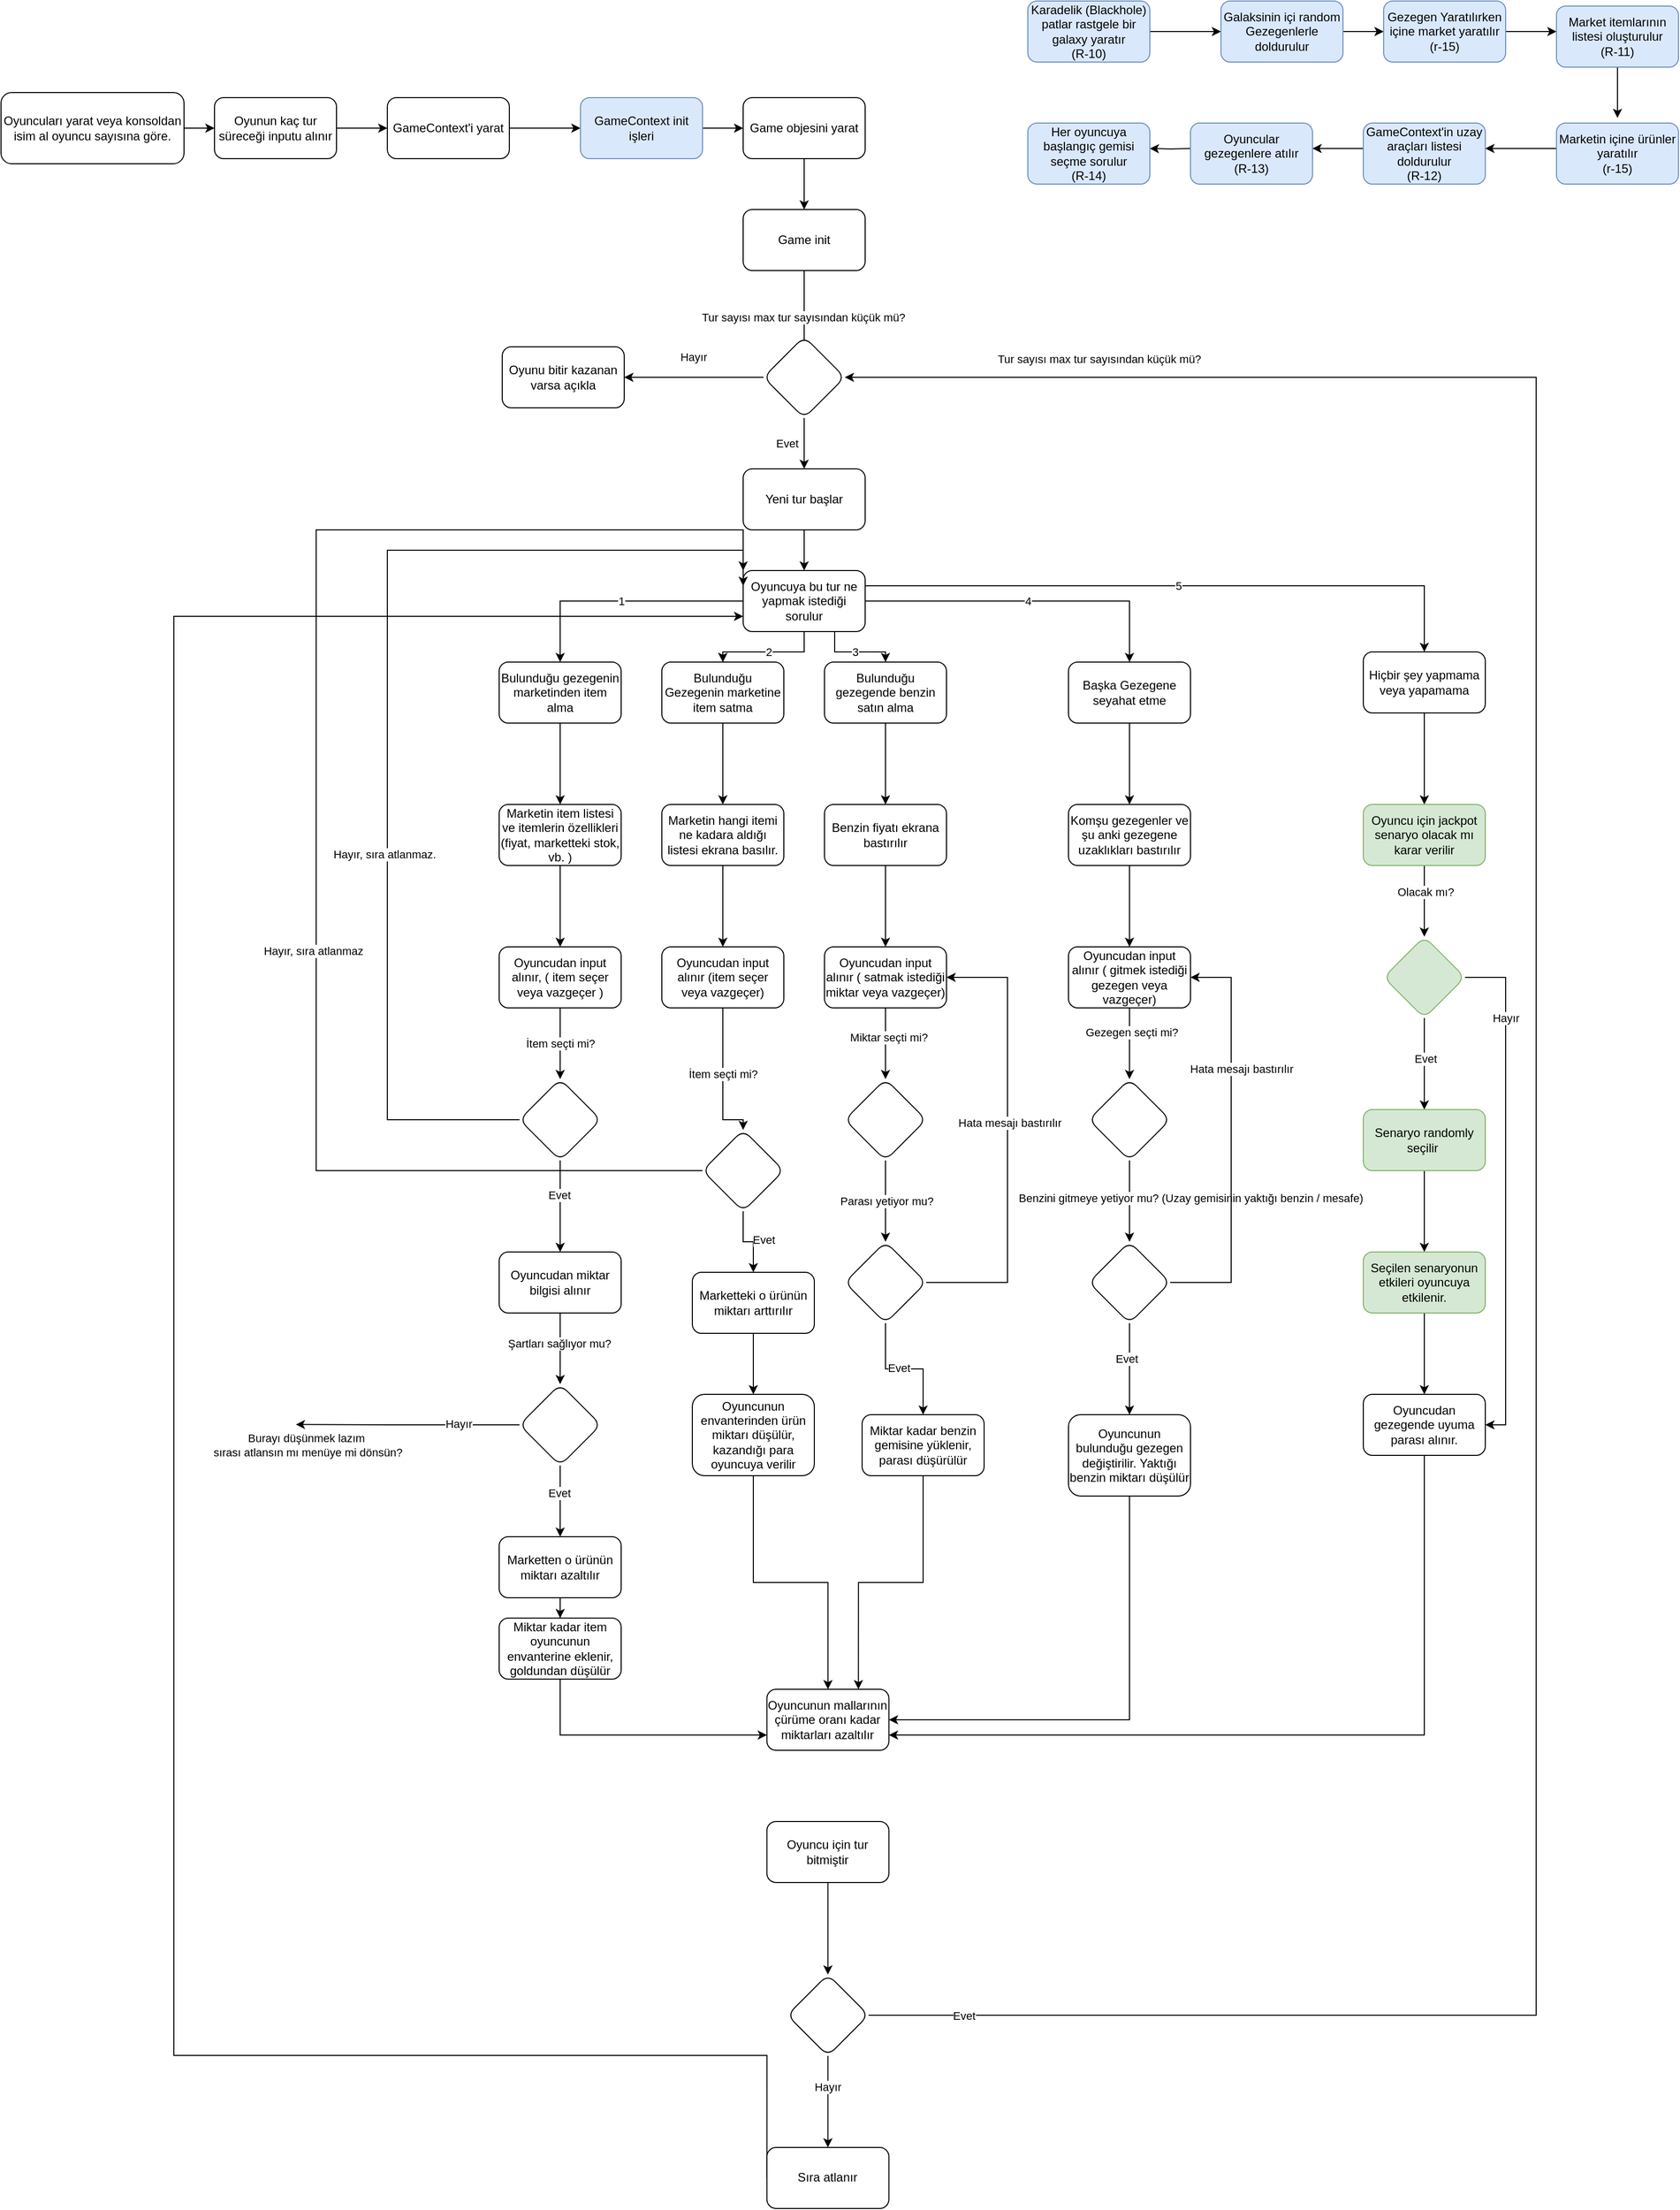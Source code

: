 <mxfile version="14.6.13" type="device"><diagram id="C5RBs43oDa-KdzZeNtuy" name="Page-1"><mxGraphModel dx="3980" dy="3512" grid="1" gridSize="10" guides="1" tooltips="1" connect="1" arrows="1" fold="1" page="1" pageScale="1" pageWidth="827" pageHeight="1169" math="0" shadow="0"><root><mxCell id="WIyWlLk6GJQsqaUBKTNV-0"/><mxCell id="WIyWlLk6GJQsqaUBKTNV-1" parent="WIyWlLk6GJQsqaUBKTNV-0"/><mxCell id="6exU5AUaoEz6sHSoL4gl-112" value="" style="edgeStyle=orthogonalEdgeStyle;rounded=0;orthogonalLoop=1;jettySize=auto;html=1;" edge="1" parent="WIyWlLk6GJQsqaUBKTNV-1" source="WIyWlLk6GJQsqaUBKTNV-3" target="6exU5AUaoEz6sHSoL4gl-111"><mxGeometry relative="1" as="geometry"/></mxCell><mxCell id="WIyWlLk6GJQsqaUBKTNV-3" value="Oyuncuları yarat veya konsoldan isim al oyuncu sayısına göre." style="rounded=1;whiteSpace=wrap;html=1;fontSize=12;glass=0;strokeWidth=1;shadow=0;" parent="WIyWlLk6GJQsqaUBKTNV-1" vertex="1"><mxGeometry x="-140" y="-230" width="180" height="70" as="geometry"/></mxCell><mxCell id="6exU5AUaoEz6sHSoL4gl-23" style="edgeStyle=orthogonalEdgeStyle;rounded=0;orthogonalLoop=1;jettySize=auto;html=1;exitX=0.5;exitY=1;exitDx=0;exitDy=0;entryX=0.5;entryY=0;entryDx=0;entryDy=0;" edge="1" parent="WIyWlLk6GJQsqaUBKTNV-1" source="6exU5AUaoEz6sHSoL4gl-1" target="6exU5AUaoEz6sHSoL4gl-5"><mxGeometry relative="1" as="geometry"/></mxCell><mxCell id="6exU5AUaoEz6sHSoL4gl-1" value="Game objesini yarat" style="rounded=1;whiteSpace=wrap;html=1;" vertex="1" parent="WIyWlLk6GJQsqaUBKTNV-1"><mxGeometry x="590" y="-225" width="120" height="60" as="geometry"/></mxCell><mxCell id="6exU5AUaoEz6sHSoL4gl-18" style="edgeStyle=orthogonalEdgeStyle;rounded=0;orthogonalLoop=1;jettySize=auto;html=1;exitX=1;exitY=0.5;exitDx=0;exitDy=0;" edge="1" parent="WIyWlLk6GJQsqaUBKTNV-1" source="6exU5AUaoEz6sHSoL4gl-3" target="6exU5AUaoEz6sHSoL4gl-19"><mxGeometry relative="1" as="geometry"><mxPoint x="640" y="-195" as="targetPoint"/></mxGeometry></mxCell><mxCell id="6exU5AUaoEz6sHSoL4gl-3" value="GameContext'i yarat" style="rounded=1;whiteSpace=wrap;html=1;" vertex="1" parent="WIyWlLk6GJQsqaUBKTNV-1"><mxGeometry x="240" y="-225" width="120" height="60" as="geometry"/></mxCell><mxCell id="6exU5AUaoEz6sHSoL4gl-115" value="" style="edgeStyle=orthogonalEdgeStyle;rounded=0;orthogonalLoop=1;jettySize=auto;html=1;" edge="1" parent="WIyWlLk6GJQsqaUBKTNV-1" source="6exU5AUaoEz6sHSoL4gl-5"><mxGeometry relative="1" as="geometry"><mxPoint x="650" y="50" as="targetPoint"/></mxGeometry></mxCell><mxCell id="6exU5AUaoEz6sHSoL4gl-185" value="Tur sayısı max tur sayısından küçük mü?" style="edgeLabel;html=1;align=center;verticalAlign=middle;resizable=0;points=[];" vertex="1" connectable="0" parent="6exU5AUaoEz6sHSoL4gl-115"><mxGeometry x="-0.159" y="-1" relative="1" as="geometry"><mxPoint y="1" as="offset"/></mxGeometry></mxCell><mxCell id="6exU5AUaoEz6sHSoL4gl-196" value="Tur sayısı max tur sayısından küçük mü?" style="edgeLabel;html=1;align=center;verticalAlign=middle;resizable=0;points=[];" vertex="1" connectable="0" parent="6exU5AUaoEz6sHSoL4gl-115"><mxGeometry x="-0.159" y="-1" relative="1" as="geometry"><mxPoint x="291" y="42" as="offset"/></mxGeometry></mxCell><mxCell id="6exU5AUaoEz6sHSoL4gl-5" value="Game init" style="rounded=1;whiteSpace=wrap;html=1;" vertex="1" parent="WIyWlLk6GJQsqaUBKTNV-1"><mxGeometry x="590" y="-115" width="120" height="60" as="geometry"/></mxCell><mxCell id="6exU5AUaoEz6sHSoL4gl-10" style="edgeStyle=orthogonalEdgeStyle;rounded=0;orthogonalLoop=1;jettySize=auto;html=1;exitX=1;exitY=0.5;exitDx=0;exitDy=0;entryX=0;entryY=0.5;entryDx=0;entryDy=0;" edge="1" parent="WIyWlLk6GJQsqaUBKTNV-1" source="6exU5AUaoEz6sHSoL4gl-8" target="6exU5AUaoEz6sHSoL4gl-13"><mxGeometry relative="1" as="geometry"><mxPoint x="1040" y="-290" as="targetPoint"/></mxGeometry></mxCell><mxCell id="6exU5AUaoEz6sHSoL4gl-8" value="Karadelik (Blackhole) patlar rastgele bir galaxy yaratır&lt;br&gt;(R-10)" style="rounded=1;whiteSpace=wrap;html=1;fillColor=#dae8fc;strokeColor=#6c8ebf;" vertex="1" parent="WIyWlLk6GJQsqaUBKTNV-1"><mxGeometry x="870" y="-320" width="120" height="60" as="geometry"/></mxCell><mxCell id="6exU5AUaoEz6sHSoL4gl-14" style="edgeStyle=orthogonalEdgeStyle;rounded=0;orthogonalLoop=1;jettySize=auto;html=1;exitX=1;exitY=0.5;exitDx=0;exitDy=0;" edge="1" parent="WIyWlLk6GJQsqaUBKTNV-1" source="6exU5AUaoEz6sHSoL4gl-13" target="6exU5AUaoEz6sHSoL4gl-15"><mxGeometry relative="1" as="geometry"><mxPoint x="1360" y="-290" as="targetPoint"/></mxGeometry></mxCell><mxCell id="6exU5AUaoEz6sHSoL4gl-13" value="Galaksinin içi random Gezegenlerle doldurulur" style="rounded=1;whiteSpace=wrap;html=1;fillColor=#dae8fc;strokeColor=#6c8ebf;" vertex="1" parent="WIyWlLk6GJQsqaUBKTNV-1"><mxGeometry x="1060" y="-320" width="120" height="60" as="geometry"/></mxCell><mxCell id="6exU5AUaoEz6sHSoL4gl-24" style="edgeStyle=orthogonalEdgeStyle;rounded=0;orthogonalLoop=1;jettySize=auto;html=1;exitX=1;exitY=0.5;exitDx=0;exitDy=0;entryX=0;entryY=0.5;entryDx=0;entryDy=0;" edge="1" parent="WIyWlLk6GJQsqaUBKTNV-1" source="6exU5AUaoEz6sHSoL4gl-15"><mxGeometry relative="1" as="geometry"><mxPoint x="1390" y="-290" as="targetPoint"/></mxGeometry></mxCell><mxCell id="6exU5AUaoEz6sHSoL4gl-15" value="Gezegen Yaratılırken içine market yaratılır&lt;br&gt;(r-15)&lt;br&gt;" style="rounded=1;whiteSpace=wrap;html=1;fillColor=#dae8fc;strokeColor=#6c8ebf;" vertex="1" parent="WIyWlLk6GJQsqaUBKTNV-1"><mxGeometry x="1220" y="-320" width="120" height="60" as="geometry"/></mxCell><mxCell id="6exU5AUaoEz6sHSoL4gl-27" style="edgeStyle=orthogonalEdgeStyle;rounded=0;orthogonalLoop=1;jettySize=auto;html=1;exitX=0;exitY=0.5;exitDx=0;exitDy=0;entryX=1;entryY=0.5;entryDx=0;entryDy=0;" edge="1" parent="WIyWlLk6GJQsqaUBKTNV-1"><mxGeometry relative="1" as="geometry"><mxPoint x="1320" y="-175" as="targetPoint"/><mxPoint x="1390" y="-175" as="sourcePoint"/></mxGeometry></mxCell><mxCell id="6exU5AUaoEz6sHSoL4gl-17" value="Marketin içine ürünler yaratılır&lt;br&gt;(r-15)" style="rounded=1;whiteSpace=wrap;html=1;fillColor=#dae8fc;strokeColor=#6c8ebf;" vertex="1" parent="WIyWlLk6GJQsqaUBKTNV-1"><mxGeometry x="1390" y="-200" width="120" height="60" as="geometry"/></mxCell><mxCell id="6exU5AUaoEz6sHSoL4gl-22" style="edgeStyle=orthogonalEdgeStyle;rounded=0;orthogonalLoop=1;jettySize=auto;html=1;exitX=1;exitY=0.5;exitDx=0;exitDy=0;" edge="1" parent="WIyWlLk6GJQsqaUBKTNV-1" source="6exU5AUaoEz6sHSoL4gl-19" target="6exU5AUaoEz6sHSoL4gl-1"><mxGeometry relative="1" as="geometry"/></mxCell><mxCell id="6exU5AUaoEz6sHSoL4gl-19" value="GameContext init işleri" style="rounded=1;whiteSpace=wrap;html=1;fillColor=#dae8fc;strokeColor=#6c8ebf;" vertex="1" parent="WIyWlLk6GJQsqaUBKTNV-1"><mxGeometry x="430" y="-225" width="120" height="60" as="geometry"/></mxCell><mxCell id="6exU5AUaoEz6sHSoL4gl-26" style="edgeStyle=orthogonalEdgeStyle;rounded=0;orthogonalLoop=1;jettySize=auto;html=1;exitX=0.5;exitY=1;exitDx=0;exitDy=0;entryX=0.5;entryY=0;entryDx=0;entryDy=0;" edge="1" parent="WIyWlLk6GJQsqaUBKTNV-1"><mxGeometry relative="1" as="geometry"><mxPoint x="1450" y="-260" as="sourcePoint"/><mxPoint x="1450" y="-205" as="targetPoint"/></mxGeometry></mxCell><mxCell id="6exU5AUaoEz6sHSoL4gl-25" value="Market itemlarının listesi oluşturulur&lt;br&gt;(R-11)" style="rounded=1;whiteSpace=wrap;html=1;fillColor=#dae8fc;strokeColor=#6c8ebf;" vertex="1" parent="WIyWlLk6GJQsqaUBKTNV-1"><mxGeometry x="1390" y="-315" width="120" height="60" as="geometry"/></mxCell><mxCell id="6exU5AUaoEz6sHSoL4gl-29" style="edgeStyle=orthogonalEdgeStyle;rounded=0;orthogonalLoop=1;jettySize=auto;html=1;exitX=0;exitY=0.5;exitDx=0;exitDy=0;" edge="1" parent="WIyWlLk6GJQsqaUBKTNV-1"><mxGeometry relative="1" as="geometry"><mxPoint x="1150" y="-175" as="targetPoint"/><mxPoint x="1200" y="-175" as="sourcePoint"/></mxGeometry></mxCell><mxCell id="6exU5AUaoEz6sHSoL4gl-28" value="GameContext'in uzay araçları listesi doldurulur&lt;br&gt;(R-12)" style="rounded=1;whiteSpace=wrap;html=1;fillColor=#dae8fc;strokeColor=#6c8ebf;" vertex="1" parent="WIyWlLk6GJQsqaUBKTNV-1"><mxGeometry x="1200" y="-200" width="120" height="60" as="geometry"/></mxCell><mxCell id="6exU5AUaoEz6sHSoL4gl-31" style="edgeStyle=orthogonalEdgeStyle;rounded=0;orthogonalLoop=1;jettySize=auto;html=1;exitX=0;exitY=0.5;exitDx=0;exitDy=0;" edge="1" parent="WIyWlLk6GJQsqaUBKTNV-1"><mxGeometry relative="1" as="geometry"><mxPoint x="990" y="-175" as="targetPoint"/><mxPoint x="1030" y="-175" as="sourcePoint"/></mxGeometry></mxCell><mxCell id="6exU5AUaoEz6sHSoL4gl-30" value="Oyuncular gezegenlere atılır&lt;br&gt;(R-13)" style="rounded=1;whiteSpace=wrap;html=1;fillColor=#dae8fc;strokeColor=#6c8ebf;" vertex="1" parent="WIyWlLk6GJQsqaUBKTNV-1"><mxGeometry x="1030" y="-200" width="120" height="60" as="geometry"/></mxCell><mxCell id="6exU5AUaoEz6sHSoL4gl-32" value="Her oyuncuya başlangıç gemisi seçme sorulur&lt;br&gt;(R-14)" style="rounded=1;whiteSpace=wrap;html=1;fillColor=#dae8fc;strokeColor=#6c8ebf;" vertex="1" parent="WIyWlLk6GJQsqaUBKTNV-1"><mxGeometry x="870" y="-200" width="120" height="60" as="geometry"/></mxCell><mxCell id="6exU5AUaoEz6sHSoL4gl-36" value="1" style="edgeStyle=orthogonalEdgeStyle;rounded=0;orthogonalLoop=1;jettySize=auto;html=1;" edge="1" parent="WIyWlLk6GJQsqaUBKTNV-1" source="6exU5AUaoEz6sHSoL4gl-34" target="6exU5AUaoEz6sHSoL4gl-35"><mxGeometry relative="1" as="geometry"/></mxCell><mxCell id="6exU5AUaoEz6sHSoL4gl-38" value="" style="edgeStyle=orthogonalEdgeStyle;rounded=0;orthogonalLoop=1;jettySize=auto;html=1;" edge="1" parent="WIyWlLk6GJQsqaUBKTNV-1" source="6exU5AUaoEz6sHSoL4gl-34" target="6exU5AUaoEz6sHSoL4gl-37"><mxGeometry relative="1" as="geometry"/></mxCell><mxCell id="6exU5AUaoEz6sHSoL4gl-39" value="2" style="edgeStyle=orthogonalEdgeStyle;rounded=0;orthogonalLoop=1;jettySize=auto;html=1;" edge="1" parent="WIyWlLk6GJQsqaUBKTNV-1" source="6exU5AUaoEz6sHSoL4gl-34" target="6exU5AUaoEz6sHSoL4gl-37"><mxGeometry relative="1" as="geometry"/></mxCell><mxCell id="6exU5AUaoEz6sHSoL4gl-40" value="3" style="edgeStyle=orthogonalEdgeStyle;rounded=0;orthogonalLoop=1;jettySize=auto;html=1;exitX=0.75;exitY=1;exitDx=0;exitDy=0;" edge="1" parent="WIyWlLk6GJQsqaUBKTNV-1" source="6exU5AUaoEz6sHSoL4gl-34" target="6exU5AUaoEz6sHSoL4gl-41"><mxGeometry relative="1" as="geometry"><mxPoint x="680" y="330" as="targetPoint"/></mxGeometry></mxCell><mxCell id="6exU5AUaoEz6sHSoL4gl-43" value="4" style="edgeStyle=orthogonalEdgeStyle;rounded=0;orthogonalLoop=1;jettySize=auto;html=1;" edge="1" parent="WIyWlLk6GJQsqaUBKTNV-1" source="6exU5AUaoEz6sHSoL4gl-34" target="6exU5AUaoEz6sHSoL4gl-42"><mxGeometry relative="1" as="geometry"/></mxCell><mxCell id="6exU5AUaoEz6sHSoL4gl-44" value="5" style="edgeStyle=orthogonalEdgeStyle;rounded=0;orthogonalLoop=1;jettySize=auto;html=1;exitX=1;exitY=0.25;exitDx=0;exitDy=0;" edge="1" parent="WIyWlLk6GJQsqaUBKTNV-1" source="6exU5AUaoEz6sHSoL4gl-34" target="6exU5AUaoEz6sHSoL4gl-45"><mxGeometry relative="1" as="geometry"><mxPoint x="990" y="255" as="targetPoint"/></mxGeometry></mxCell><mxCell id="6exU5AUaoEz6sHSoL4gl-34" value="Oyuncuya bu tur ne yapmak istediği sorulur" style="rounded=1;whiteSpace=wrap;html=1;" vertex="1" parent="WIyWlLk6GJQsqaUBKTNV-1"><mxGeometry x="590" y="240" width="120" height="60" as="geometry"/></mxCell><mxCell id="6exU5AUaoEz6sHSoL4gl-47" value="" style="edgeStyle=orthogonalEdgeStyle;rounded=0;orthogonalLoop=1;jettySize=auto;html=1;" edge="1" parent="WIyWlLk6GJQsqaUBKTNV-1" source="6exU5AUaoEz6sHSoL4gl-35" target="6exU5AUaoEz6sHSoL4gl-46"><mxGeometry relative="1" as="geometry"/></mxCell><mxCell id="6exU5AUaoEz6sHSoL4gl-35" value="Bulunduğu gezegenin marketinden item alma" style="whiteSpace=wrap;html=1;rounded=1;" vertex="1" parent="WIyWlLk6GJQsqaUBKTNV-1"><mxGeometry x="350" y="330" width="120" height="60" as="geometry"/></mxCell><mxCell id="6exU5AUaoEz6sHSoL4gl-58" value="" style="edgeStyle=orthogonalEdgeStyle;rounded=0;orthogonalLoop=1;jettySize=auto;html=1;" edge="1" parent="WIyWlLk6GJQsqaUBKTNV-1" source="6exU5AUaoEz6sHSoL4gl-37" target="6exU5AUaoEz6sHSoL4gl-57"><mxGeometry relative="1" as="geometry"/></mxCell><mxCell id="6exU5AUaoEz6sHSoL4gl-37" value="Bulunduğu Gezegenin marketine item satma" style="whiteSpace=wrap;html=1;rounded=1;" vertex="1" parent="WIyWlLk6GJQsqaUBKTNV-1"><mxGeometry x="510" y="330" width="120" height="60" as="geometry"/></mxCell><mxCell id="6exU5AUaoEz6sHSoL4gl-94" value="" style="edgeStyle=orthogonalEdgeStyle;rounded=0;orthogonalLoop=1;jettySize=auto;html=1;" edge="1" parent="WIyWlLk6GJQsqaUBKTNV-1" source="6exU5AUaoEz6sHSoL4gl-41" target="6exU5AUaoEz6sHSoL4gl-93"><mxGeometry relative="1" as="geometry"/></mxCell><mxCell id="6exU5AUaoEz6sHSoL4gl-41" value="Bulunduğu gezegende benzin satın alma" style="rounded=1;whiteSpace=wrap;html=1;" vertex="1" parent="WIyWlLk6GJQsqaUBKTNV-1"><mxGeometry x="670" y="330" width="120" height="60" as="geometry"/></mxCell><mxCell id="6exU5AUaoEz6sHSoL4gl-133" value="" style="edgeStyle=orthogonalEdgeStyle;rounded=0;orthogonalLoop=1;jettySize=auto;html=1;" edge="1" parent="WIyWlLk6GJQsqaUBKTNV-1" source="6exU5AUaoEz6sHSoL4gl-42" target="6exU5AUaoEz6sHSoL4gl-132"><mxGeometry relative="1" as="geometry"/></mxCell><mxCell id="6exU5AUaoEz6sHSoL4gl-42" value="Başka Gezegene seyahat etme" style="whiteSpace=wrap;html=1;rounded=1;" vertex="1" parent="WIyWlLk6GJQsqaUBKTNV-1"><mxGeometry x="910" y="330" width="120" height="60" as="geometry"/></mxCell><mxCell id="6exU5AUaoEz6sHSoL4gl-154" value="" style="edgeStyle=orthogonalEdgeStyle;rounded=0;orthogonalLoop=1;jettySize=auto;html=1;" edge="1" parent="WIyWlLk6GJQsqaUBKTNV-1" source="6exU5AUaoEz6sHSoL4gl-45" target="6exU5AUaoEz6sHSoL4gl-153"><mxGeometry relative="1" as="geometry"/></mxCell><mxCell id="6exU5AUaoEz6sHSoL4gl-45" value="Hiçbir şey yapmama veya yapamama" style="rounded=1;whiteSpace=wrap;html=1;" vertex="1" parent="WIyWlLk6GJQsqaUBKTNV-1"><mxGeometry x="1200" y="320" width="120" height="60" as="geometry"/></mxCell><mxCell id="6exU5AUaoEz6sHSoL4gl-49" value="" style="edgeStyle=orthogonalEdgeStyle;rounded=0;orthogonalLoop=1;jettySize=auto;html=1;" edge="1" parent="WIyWlLk6GJQsqaUBKTNV-1" source="6exU5AUaoEz6sHSoL4gl-46" target="6exU5AUaoEz6sHSoL4gl-48"><mxGeometry relative="1" as="geometry"/></mxCell><mxCell id="6exU5AUaoEz6sHSoL4gl-46" value="Marketin item listesi ve itemlerin özellikleri (fiyat, marketteki stok, vb. )" style="whiteSpace=wrap;html=1;rounded=1;" vertex="1" parent="WIyWlLk6GJQsqaUBKTNV-1"><mxGeometry x="350" y="470" width="120" height="60" as="geometry"/></mxCell><mxCell id="6exU5AUaoEz6sHSoL4gl-51" value="İtem seçti mi?" style="edgeStyle=orthogonalEdgeStyle;rounded=0;orthogonalLoop=1;jettySize=auto;html=1;" edge="1" parent="WIyWlLk6GJQsqaUBKTNV-1" source="6exU5AUaoEz6sHSoL4gl-48" target="6exU5AUaoEz6sHSoL4gl-50"><mxGeometry relative="1" as="geometry"/></mxCell><mxCell id="6exU5AUaoEz6sHSoL4gl-48" value="Oyuncudan input alınır, ( item seçer veya vazgeçer )" style="whiteSpace=wrap;html=1;rounded=1;" vertex="1" parent="WIyWlLk6GJQsqaUBKTNV-1"><mxGeometry x="350" y="610" width="120" height="60" as="geometry"/></mxCell><mxCell id="6exU5AUaoEz6sHSoL4gl-55" style="edgeStyle=orthogonalEdgeStyle;rounded=0;orthogonalLoop=1;jettySize=auto;html=1;exitX=0;exitY=0.5;exitDx=0;exitDy=0;entryX=0;entryY=0;entryDx=0;entryDy=0;" edge="1" parent="WIyWlLk6GJQsqaUBKTNV-1" source="6exU5AUaoEz6sHSoL4gl-50" target="6exU5AUaoEz6sHSoL4gl-34"><mxGeometry relative="1" as="geometry"><mxPoint x="260" y="210" as="targetPoint"/><Array as="points"><mxPoint x="240" y="780"/><mxPoint x="240" y="220"/><mxPoint x="590" y="220"/></Array></mxGeometry></mxCell><mxCell id="6exU5AUaoEz6sHSoL4gl-56" value="Hayır, sıra atlanmaz." style="edgeLabel;html=1;align=center;verticalAlign=middle;resizable=0;points=[];" vertex="1" connectable="0" parent="6exU5AUaoEz6sHSoL4gl-55"><mxGeometry x="-0.262" y="3" relative="1" as="geometry"><mxPoint as="offset"/></mxGeometry></mxCell><mxCell id="6exU5AUaoEz6sHSoL4gl-65" value="" style="edgeStyle=orthogonalEdgeStyle;rounded=0;orthogonalLoop=1;jettySize=auto;html=1;" edge="1" parent="WIyWlLk6GJQsqaUBKTNV-1" source="6exU5AUaoEz6sHSoL4gl-50" target="6exU5AUaoEz6sHSoL4gl-64"><mxGeometry relative="1" as="geometry"/></mxCell><mxCell id="6exU5AUaoEz6sHSoL4gl-72" value="Evet" style="edgeLabel;html=1;align=center;verticalAlign=middle;resizable=0;points=[];" vertex="1" connectable="0" parent="6exU5AUaoEz6sHSoL4gl-65"><mxGeometry x="-0.244" y="-1" relative="1" as="geometry"><mxPoint as="offset"/></mxGeometry></mxCell><mxCell id="6exU5AUaoEz6sHSoL4gl-50" value="" style="rhombus;whiteSpace=wrap;html=1;rounded=1;" vertex="1" parent="WIyWlLk6GJQsqaUBKTNV-1"><mxGeometry x="370" y="740" width="80" height="80" as="geometry"/></mxCell><mxCell id="6exU5AUaoEz6sHSoL4gl-60" value="" style="edgeStyle=orthogonalEdgeStyle;rounded=0;orthogonalLoop=1;jettySize=auto;html=1;" edge="1" parent="WIyWlLk6GJQsqaUBKTNV-1" source="6exU5AUaoEz6sHSoL4gl-57" target="6exU5AUaoEz6sHSoL4gl-59"><mxGeometry relative="1" as="geometry"/></mxCell><mxCell id="6exU5AUaoEz6sHSoL4gl-57" value="&lt;span&gt;Marketin hangi itemi ne kadara aldığı listesi ekrana basılır.&lt;/span&gt;" style="whiteSpace=wrap;html=1;rounded=1;" vertex="1" parent="WIyWlLk6GJQsqaUBKTNV-1"><mxGeometry x="510" y="470" width="120" height="60" as="geometry"/></mxCell><mxCell id="6exU5AUaoEz6sHSoL4gl-62" value="" style="edgeStyle=orthogonalEdgeStyle;rounded=0;orthogonalLoop=1;jettySize=auto;html=1;entryX=0.5;entryY=0;entryDx=0;entryDy=0;" edge="1" parent="WIyWlLk6GJQsqaUBKTNV-1" source="6exU5AUaoEz6sHSoL4gl-59" target="6exU5AUaoEz6sHSoL4gl-87"><mxGeometry relative="1" as="geometry"><mxPoint x="570" y="780" as="targetPoint"/><Array as="points"><mxPoint x="570" y="780"/><mxPoint x="590" y="780"/></Array></mxGeometry></mxCell><mxCell id="6exU5AUaoEz6sHSoL4gl-63" value="İtem seçti mi?" style="edgeLabel;html=1;align=center;verticalAlign=middle;resizable=0;points=[];" vertex="1" connectable="0" parent="6exU5AUaoEz6sHSoL4gl-62"><mxGeometry x="0.06" y="1" relative="1" as="geometry"><mxPoint x="-1" y="-9" as="offset"/></mxGeometry></mxCell><mxCell id="6exU5AUaoEz6sHSoL4gl-59" value="Oyuncudan input alınır (item seçer veya vazgeçer)" style="whiteSpace=wrap;html=1;rounded=1;" vertex="1" parent="WIyWlLk6GJQsqaUBKTNV-1"><mxGeometry x="510" y="610" width="120" height="60" as="geometry"/></mxCell><mxCell id="6exU5AUaoEz6sHSoL4gl-68" value="" style="edgeStyle=orthogonalEdgeStyle;rounded=0;orthogonalLoop=1;jettySize=auto;html=1;" edge="1" parent="WIyWlLk6GJQsqaUBKTNV-1" source="6exU5AUaoEz6sHSoL4gl-64" target="6exU5AUaoEz6sHSoL4gl-67"><mxGeometry relative="1" as="geometry"/></mxCell><mxCell id="6exU5AUaoEz6sHSoL4gl-69" value="Şartları sağlıyor mu?" style="edgeLabel;html=1;align=center;verticalAlign=middle;resizable=0;points=[];" vertex="1" connectable="0" parent="6exU5AUaoEz6sHSoL4gl-68"><mxGeometry x="-0.143" y="-1" relative="1" as="geometry"><mxPoint as="offset"/></mxGeometry></mxCell><mxCell id="6exU5AUaoEz6sHSoL4gl-64" value="Oyuncudan miktar bilgisi alınır" style="whiteSpace=wrap;html=1;rounded=1;" vertex="1" parent="WIyWlLk6GJQsqaUBKTNV-1"><mxGeometry x="350" y="910" width="120" height="60" as="geometry"/></mxCell><mxCell id="6exU5AUaoEz6sHSoL4gl-70" value="" style="edgeStyle=orthogonalEdgeStyle;rounded=0;orthogonalLoop=1;jettySize=auto;html=1;" edge="1" parent="WIyWlLk6GJQsqaUBKTNV-1" source="6exU5AUaoEz6sHSoL4gl-67" target="6exU5AUaoEz6sHSoL4gl-78"><mxGeometry relative="1" as="geometry"><mxPoint x="410" y="1200" as="targetPoint"/></mxGeometry></mxCell><mxCell id="6exU5AUaoEz6sHSoL4gl-71" value="Evet" style="edgeLabel;html=1;align=center;verticalAlign=middle;resizable=0;points=[];" vertex="1" connectable="0" parent="6exU5AUaoEz6sHSoL4gl-70"><mxGeometry x="-0.233" y="-1" relative="1" as="geometry"><mxPoint as="offset"/></mxGeometry></mxCell><mxCell id="6exU5AUaoEz6sHSoL4gl-83" style="edgeStyle=orthogonalEdgeStyle;rounded=0;orthogonalLoop=1;jettySize=auto;html=1;exitX=0;exitY=0.5;exitDx=0;exitDy=0;" edge="1" parent="WIyWlLk6GJQsqaUBKTNV-1" source="6exU5AUaoEz6sHSoL4gl-67"><mxGeometry relative="1" as="geometry"><mxPoint x="150.0" y="1079.667" as="targetPoint"/></mxGeometry></mxCell><mxCell id="6exU5AUaoEz6sHSoL4gl-84" value="Burayı düşünmek lazım&lt;br&gt;&amp;nbsp;sırası atlansın mı menüye mi dönsün?" style="edgeLabel;html=1;align=center;verticalAlign=middle;resizable=0;points=[];" vertex="1" connectable="0" parent="6exU5AUaoEz6sHSoL4gl-83"><mxGeometry x="0.171" y="3" relative="1" as="geometry"><mxPoint x="-81" y="17" as="offset"/></mxGeometry></mxCell><mxCell id="6exU5AUaoEz6sHSoL4gl-85" value="Hayır" style="edgeLabel;html=1;align=center;verticalAlign=middle;resizable=0;points=[];" vertex="1" connectable="0" parent="6exU5AUaoEz6sHSoL4gl-83"><mxGeometry x="-0.45" y="-1" relative="1" as="geometry"><mxPoint as="offset"/></mxGeometry></mxCell><mxCell id="6exU5AUaoEz6sHSoL4gl-67" value="" style="rhombus;whiteSpace=wrap;html=1;rounded=1;" vertex="1" parent="WIyWlLk6GJQsqaUBKTNV-1"><mxGeometry x="370" y="1040" width="80" height="80" as="geometry"/></mxCell><mxCell id="6exU5AUaoEz6sHSoL4gl-177" value="" style="edgeStyle=orthogonalEdgeStyle;rounded=0;orthogonalLoop=1;jettySize=auto;html=1;" edge="1" parent="WIyWlLk6GJQsqaUBKTNV-1" source="6exU5AUaoEz6sHSoL4gl-73" target="6exU5AUaoEz6sHSoL4gl-119"><mxGeometry relative="1" as="geometry"/></mxCell><mxCell id="6exU5AUaoEz6sHSoL4gl-73" value="Oyuncu için tur bitmiştir" style="whiteSpace=wrap;html=1;rounded=1;" vertex="1" parent="WIyWlLk6GJQsqaUBKTNV-1"><mxGeometry x="613.35" y="1470" width="120" height="60" as="geometry"/></mxCell><mxCell id="6exU5AUaoEz6sHSoL4gl-76" value="" style="edgeStyle=orthogonalEdgeStyle;rounded=0;orthogonalLoop=1;jettySize=auto;html=1;" edge="1" parent="WIyWlLk6GJQsqaUBKTNV-1" source="6exU5AUaoEz6sHSoL4gl-74" target="6exU5AUaoEz6sHSoL4gl-75"><mxGeometry relative="1" as="geometry"/></mxCell><mxCell id="6exU5AUaoEz6sHSoL4gl-74" value="Marketteki o ürünün miktarı arttırılır" style="rounded=1;whiteSpace=wrap;html=1;" vertex="1" parent="WIyWlLk6GJQsqaUBKTNV-1"><mxGeometry x="540" y="930" width="120" height="60" as="geometry"/></mxCell><mxCell id="6exU5AUaoEz6sHSoL4gl-179" value="" style="edgeStyle=orthogonalEdgeStyle;rounded=0;orthogonalLoop=1;jettySize=auto;html=1;" edge="1" parent="WIyWlLk6GJQsqaUBKTNV-1" source="6exU5AUaoEz6sHSoL4gl-75" target="6exU5AUaoEz6sHSoL4gl-178"><mxGeometry relative="1" as="geometry"/></mxCell><mxCell id="6exU5AUaoEz6sHSoL4gl-75" value="Oyuncunun envanterinden ürün miktarı düşülür, kazandığı para oyuncuya verilir" style="whiteSpace=wrap;html=1;rounded=1;" vertex="1" parent="WIyWlLk6GJQsqaUBKTNV-1"><mxGeometry x="540" y="1050" width="120" height="80" as="geometry"/></mxCell><mxCell id="6exU5AUaoEz6sHSoL4gl-81" value="" style="edgeStyle=orthogonalEdgeStyle;rounded=0;orthogonalLoop=1;jettySize=auto;html=1;" edge="1" parent="WIyWlLk6GJQsqaUBKTNV-1" source="6exU5AUaoEz6sHSoL4gl-78" target="6exU5AUaoEz6sHSoL4gl-80"><mxGeometry relative="1" as="geometry"/></mxCell><mxCell id="6exU5AUaoEz6sHSoL4gl-78" value="Marketten o ürünün miktarı azaltılır" style="rounded=1;whiteSpace=wrap;html=1;" vertex="1" parent="WIyWlLk6GJQsqaUBKTNV-1"><mxGeometry x="350" y="1190" width="120" height="60" as="geometry"/></mxCell><mxCell id="6exU5AUaoEz6sHSoL4gl-180" style="edgeStyle=orthogonalEdgeStyle;rounded=0;orthogonalLoop=1;jettySize=auto;html=1;exitX=0.5;exitY=1;exitDx=0;exitDy=0;entryX=0;entryY=0.75;entryDx=0;entryDy=0;" edge="1" parent="WIyWlLk6GJQsqaUBKTNV-1" source="6exU5AUaoEz6sHSoL4gl-80" target="6exU5AUaoEz6sHSoL4gl-178"><mxGeometry relative="1" as="geometry"/></mxCell><mxCell id="6exU5AUaoEz6sHSoL4gl-80" value="Miktar kadar item oyuncunun envanterine eklenir, goldundan düşülür" style="whiteSpace=wrap;html=1;rounded=1;" vertex="1" parent="WIyWlLk6GJQsqaUBKTNV-1"><mxGeometry x="350" y="1270" width="120" height="60" as="geometry"/></mxCell><mxCell id="6exU5AUaoEz6sHSoL4gl-88" style="edgeStyle=orthogonalEdgeStyle;rounded=0;orthogonalLoop=1;jettySize=auto;html=1;exitX=0.5;exitY=1;exitDx=0;exitDy=0;" edge="1" parent="WIyWlLk6GJQsqaUBKTNV-1" source="6exU5AUaoEz6sHSoL4gl-87" target="6exU5AUaoEz6sHSoL4gl-74"><mxGeometry relative="1" as="geometry"/></mxCell><mxCell id="6exU5AUaoEz6sHSoL4gl-89" value="Evet" style="edgeLabel;html=1;align=center;verticalAlign=middle;resizable=0;points=[];" vertex="1" connectable="0" parent="6exU5AUaoEz6sHSoL4gl-88"><mxGeometry x="0.108" y="2" relative="1" as="geometry"><mxPoint x="11" as="offset"/></mxGeometry></mxCell><mxCell id="6exU5AUaoEz6sHSoL4gl-90" style="edgeStyle=orthogonalEdgeStyle;rounded=0;orthogonalLoop=1;jettySize=auto;html=1;exitX=0;exitY=0.5;exitDx=0;exitDy=0;entryX=0;entryY=0.25;entryDx=0;entryDy=0;" edge="1" parent="WIyWlLk6GJQsqaUBKTNV-1" source="6exU5AUaoEz6sHSoL4gl-87" target="6exU5AUaoEz6sHSoL4gl-34"><mxGeometry relative="1" as="geometry"><mxPoint x="180" y="829.471" as="targetPoint"/><Array as="points"><mxPoint x="170" y="830"/><mxPoint x="170" y="200"/><mxPoint x="590" y="200"/></Array></mxGeometry></mxCell><mxCell id="6exU5AUaoEz6sHSoL4gl-91" value="&lt;span style=&quot;color: rgba(0 , 0 , 0 , 0) ; font-family: monospace ; font-size: 0px ; background-color: rgb(248 , 249 , 250)&quot;&gt;%3CmxGraphModel%3E%3Croot%3E%3CmxCell%20id%3D%220%22%2F%3E%3CmxCell%20id%3D%221%22%20parent%3D%220%22%2F%3E%3CmxCell%20id%3D%222%22%20value%3D%22Hay%C4%B1r%2C%20s%C4%B1ra%20atlanmaz.%22%20style%3D%22edgeLabel%3Bhtml%3D1%3Balign%3Dcenter%3BverticalAlign%3Dmiddle%3Bresizable%3D0%3Bpoints%3D%5B%5D%3B%22%20vertex%3D%221%22%20connectable%3D%220%22%20parent%3D%221%22%3E%3CmxGeometry%20x%3D%22237.059%22%20y%3D%22519.412%22%20as%3D%22geometry%22%2F%3E%3C%2FmxCell%3E%3C%2Froot%3E%3C%2FmxGraphModel%3Eha&lt;/span&gt;" style="edgeLabel;html=1;align=center;verticalAlign=middle;resizable=0;points=[];" vertex="1" connectable="0" parent="6exU5AUaoEz6sHSoL4gl-90"><mxGeometry x="-0.194" y="1" relative="1" as="geometry"><mxPoint y="-1" as="offset"/></mxGeometry></mxCell><mxCell id="6exU5AUaoEz6sHSoL4gl-92" value="Hayır, sıra atlanmaz" style="edgeLabel;html=1;align=center;verticalAlign=middle;resizable=0;points=[];" vertex="1" connectable="0" parent="6exU5AUaoEz6sHSoL4gl-90"><mxGeometry x="-0.198" y="3" relative="1" as="geometry"><mxPoint y="-1" as="offset"/></mxGeometry></mxCell><mxCell id="6exU5AUaoEz6sHSoL4gl-87" value="" style="rhombus;whiteSpace=wrap;html=1;rounded=1;" vertex="1" parent="WIyWlLk6GJQsqaUBKTNV-1"><mxGeometry x="550" y="790" width="80" height="80" as="geometry"/></mxCell><mxCell id="6exU5AUaoEz6sHSoL4gl-96" value="" style="edgeStyle=orthogonalEdgeStyle;rounded=0;orthogonalLoop=1;jettySize=auto;html=1;" edge="1" parent="WIyWlLk6GJQsqaUBKTNV-1" source="6exU5AUaoEz6sHSoL4gl-93" target="6exU5AUaoEz6sHSoL4gl-95"><mxGeometry relative="1" as="geometry"/></mxCell><mxCell id="6exU5AUaoEz6sHSoL4gl-93" value="Benzin fiyatı ekrana bastırılır" style="whiteSpace=wrap;html=1;rounded=1;" vertex="1" parent="WIyWlLk6GJQsqaUBKTNV-1"><mxGeometry x="670" y="470" width="120" height="60" as="geometry"/></mxCell><mxCell id="6exU5AUaoEz6sHSoL4gl-98" value="" style="edgeStyle=orthogonalEdgeStyle;rounded=0;orthogonalLoop=1;jettySize=auto;html=1;" edge="1" parent="WIyWlLk6GJQsqaUBKTNV-1" source="6exU5AUaoEz6sHSoL4gl-95" target="6exU5AUaoEz6sHSoL4gl-97"><mxGeometry relative="1" as="geometry"/></mxCell><mxCell id="6exU5AUaoEz6sHSoL4gl-99" value="Miktar seçti mi?" style="edgeLabel;html=1;align=center;verticalAlign=middle;resizable=0;points=[];" vertex="1" connectable="0" parent="6exU5AUaoEz6sHSoL4gl-98"><mxGeometry x="-0.141" y="3" relative="1" as="geometry"><mxPoint y="-1" as="offset"/></mxGeometry></mxCell><mxCell id="6exU5AUaoEz6sHSoL4gl-95" value="Oyuncudan input alınır ( satmak istediği miktar veya vazgeçer)" style="whiteSpace=wrap;html=1;rounded=1;" vertex="1" parent="WIyWlLk6GJQsqaUBKTNV-1"><mxGeometry x="670" y="610" width="120" height="60" as="geometry"/></mxCell><mxCell id="6exU5AUaoEz6sHSoL4gl-104" value="" style="edgeStyle=orthogonalEdgeStyle;rounded=0;orthogonalLoop=1;jettySize=auto;html=1;" edge="1" parent="WIyWlLk6GJQsqaUBKTNV-1" source="6exU5AUaoEz6sHSoL4gl-97" target="6exU5AUaoEz6sHSoL4gl-103"><mxGeometry relative="1" as="geometry"/></mxCell><mxCell id="6exU5AUaoEz6sHSoL4gl-105" value="Parası yetiyor mu?" style="edgeLabel;html=1;align=center;verticalAlign=middle;resizable=0;points=[];" vertex="1" connectable="0" parent="6exU5AUaoEz6sHSoL4gl-104"><mxGeometry x="0.002" y="1" relative="1" as="geometry"><mxPoint as="offset"/></mxGeometry></mxCell><mxCell id="6exU5AUaoEz6sHSoL4gl-97" value="" style="rhombus;whiteSpace=wrap;html=1;rounded=1;" vertex="1" parent="WIyWlLk6GJQsqaUBKTNV-1"><mxGeometry x="690" y="740" width="80" height="80" as="geometry"/></mxCell><mxCell id="6exU5AUaoEz6sHSoL4gl-107" value="" style="edgeStyle=orthogonalEdgeStyle;rounded=0;orthogonalLoop=1;jettySize=auto;html=1;" edge="1" parent="WIyWlLk6GJQsqaUBKTNV-1" source="6exU5AUaoEz6sHSoL4gl-103" target="6exU5AUaoEz6sHSoL4gl-106"><mxGeometry relative="1" as="geometry"/></mxCell><mxCell id="6exU5AUaoEz6sHSoL4gl-108" value="Evet" style="edgeLabel;html=1;align=center;verticalAlign=middle;resizable=0;points=[];" vertex="1" connectable="0" parent="6exU5AUaoEz6sHSoL4gl-107"><mxGeometry x="-0.084" y="1" relative="1" as="geometry"><mxPoint as="offset"/></mxGeometry></mxCell><mxCell id="6exU5AUaoEz6sHSoL4gl-109" style="edgeStyle=orthogonalEdgeStyle;rounded=0;orthogonalLoop=1;jettySize=auto;html=1;exitX=1;exitY=0.5;exitDx=0;exitDy=0;entryX=1;entryY=0.5;entryDx=0;entryDy=0;" edge="1" parent="WIyWlLk6GJQsqaUBKTNV-1" source="6exU5AUaoEz6sHSoL4gl-103" target="6exU5AUaoEz6sHSoL4gl-95"><mxGeometry relative="1" as="geometry"><Array as="points"><mxPoint x="850" y="940"/><mxPoint x="850" y="640"/></Array></mxGeometry></mxCell><mxCell id="6exU5AUaoEz6sHSoL4gl-110" value="Hata mesajı bastırılır" style="edgeLabel;html=1;align=center;verticalAlign=middle;resizable=0;points=[];" vertex="1" connectable="0" parent="6exU5AUaoEz6sHSoL4gl-109"><mxGeometry x="0.08" y="-2" relative="1" as="geometry"><mxPoint as="offset"/></mxGeometry></mxCell><mxCell id="6exU5AUaoEz6sHSoL4gl-103" value="" style="rhombus;whiteSpace=wrap;html=1;rounded=1;" vertex="1" parent="WIyWlLk6GJQsqaUBKTNV-1"><mxGeometry x="690" y="900" width="80" height="80" as="geometry"/></mxCell><mxCell id="6exU5AUaoEz6sHSoL4gl-181" style="edgeStyle=orthogonalEdgeStyle;rounded=0;orthogonalLoop=1;jettySize=auto;html=1;exitX=0.5;exitY=1;exitDx=0;exitDy=0;entryX=0.75;entryY=0;entryDx=0;entryDy=0;" edge="1" parent="WIyWlLk6GJQsqaUBKTNV-1" source="6exU5AUaoEz6sHSoL4gl-106" target="6exU5AUaoEz6sHSoL4gl-178"><mxGeometry relative="1" as="geometry"/></mxCell><mxCell id="6exU5AUaoEz6sHSoL4gl-106" value="Miktar kadar benzin gemisine yüklenir, parası düşürülür" style="whiteSpace=wrap;html=1;rounded=1;" vertex="1" parent="WIyWlLk6GJQsqaUBKTNV-1"><mxGeometry x="707" y="1070" width="120" height="60" as="geometry"/></mxCell><mxCell id="6exU5AUaoEz6sHSoL4gl-113" value="" style="edgeStyle=orthogonalEdgeStyle;rounded=0;orthogonalLoop=1;jettySize=auto;html=1;" edge="1" parent="WIyWlLk6GJQsqaUBKTNV-1" source="6exU5AUaoEz6sHSoL4gl-111" target="6exU5AUaoEz6sHSoL4gl-3"><mxGeometry relative="1" as="geometry"/></mxCell><mxCell id="6exU5AUaoEz6sHSoL4gl-111" value="Oyunun kaç tur süreceği inputu alınır" style="whiteSpace=wrap;html=1;rounded=1;shadow=0;strokeWidth=1;glass=0;" vertex="1" parent="WIyWlLk6GJQsqaUBKTNV-1"><mxGeometry x="70" y="-225" width="120" height="60" as="geometry"/></mxCell><mxCell id="6exU5AUaoEz6sHSoL4gl-127" value="" style="edgeStyle=orthogonalEdgeStyle;rounded=0;orthogonalLoop=1;jettySize=auto;html=1;" edge="1" parent="WIyWlLk6GJQsqaUBKTNV-1" source="6exU5AUaoEz6sHSoL4gl-119" target="6exU5AUaoEz6sHSoL4gl-126"><mxGeometry relative="1" as="geometry"/></mxCell><mxCell id="6exU5AUaoEz6sHSoL4gl-128" value="Hayır" style="edgeLabel;html=1;align=center;verticalAlign=middle;resizable=0;points=[];" vertex="1" connectable="0" parent="6exU5AUaoEz6sHSoL4gl-127"><mxGeometry x="-0.336" y="-1" relative="1" as="geometry"><mxPoint as="offset"/></mxGeometry></mxCell><mxCell id="6exU5AUaoEz6sHSoL4gl-130" style="edgeStyle=orthogonalEdgeStyle;rounded=0;orthogonalLoop=1;jettySize=auto;html=1;exitX=1;exitY=0.5;exitDx=0;exitDy=0;entryX=1;entryY=0.5;entryDx=0;entryDy=0;" edge="1" parent="WIyWlLk6GJQsqaUBKTNV-1" source="6exU5AUaoEz6sHSoL4gl-119" target="6exU5AUaoEz6sHSoL4gl-184"><mxGeometry relative="1" as="geometry"><mxPoint x="710" y="80" as="targetPoint"/><Array as="points"><mxPoint x="1370" y="1661"/><mxPoint x="1370" y="50"/></Array></mxGeometry></mxCell><mxCell id="6exU5AUaoEz6sHSoL4gl-131" value="Evet" style="edgeLabel;html=1;align=center;verticalAlign=middle;resizable=0;points=[];" vertex="1" connectable="0" parent="6exU5AUaoEz6sHSoL4gl-130"><mxGeometry x="-0.868" relative="1" as="geometry"><mxPoint x="-101" as="offset"/></mxGeometry></mxCell><mxCell id="6exU5AUaoEz6sHSoL4gl-119" value="" style="rhombus;whiteSpace=wrap;html=1;rounded=1;" vertex="1" parent="WIyWlLk6GJQsqaUBKTNV-1"><mxGeometry x="633.35" y="1620.47" width="80" height="80" as="geometry"/></mxCell><mxCell id="6exU5AUaoEz6sHSoL4gl-129" style="edgeStyle=orthogonalEdgeStyle;rounded=0;orthogonalLoop=1;jettySize=auto;html=1;exitX=0;exitY=0.5;exitDx=0;exitDy=0;entryX=0;entryY=0.75;entryDx=0;entryDy=0;" edge="1" parent="WIyWlLk6GJQsqaUBKTNV-1" source="6exU5AUaoEz6sHSoL4gl-126" target="6exU5AUaoEz6sHSoL4gl-34"><mxGeometry relative="1" as="geometry"><mxPoint x="490" y="250" as="targetPoint"/><Array as="points"><mxPoint x="30" y="1700"/><mxPoint x="30" y="285"/></Array></mxGeometry></mxCell><mxCell id="6exU5AUaoEz6sHSoL4gl-126" value="Sıra atlanır" style="whiteSpace=wrap;html=1;rounded=1;" vertex="1" parent="WIyWlLk6GJQsqaUBKTNV-1"><mxGeometry x="613.35" y="1790.47" width="120" height="60" as="geometry"/></mxCell><mxCell id="6exU5AUaoEz6sHSoL4gl-135" value="" style="edgeStyle=orthogonalEdgeStyle;rounded=0;orthogonalLoop=1;jettySize=auto;html=1;" edge="1" parent="WIyWlLk6GJQsqaUBKTNV-1" source="6exU5AUaoEz6sHSoL4gl-132" target="6exU5AUaoEz6sHSoL4gl-134"><mxGeometry relative="1" as="geometry"/></mxCell><mxCell id="6exU5AUaoEz6sHSoL4gl-132" value="Komşu gezegenler ve şu anki gezegene uzaklıkları bastırılır" style="whiteSpace=wrap;html=1;rounded=1;" vertex="1" parent="WIyWlLk6GJQsqaUBKTNV-1"><mxGeometry x="910" y="470" width="120" height="60" as="geometry"/></mxCell><mxCell id="6exU5AUaoEz6sHSoL4gl-137" value="" style="edgeStyle=orthogonalEdgeStyle;rounded=0;orthogonalLoop=1;jettySize=auto;html=1;" edge="1" parent="WIyWlLk6GJQsqaUBKTNV-1" source="6exU5AUaoEz6sHSoL4gl-134" target="6exU5AUaoEz6sHSoL4gl-136"><mxGeometry relative="1" as="geometry"/></mxCell><mxCell id="6exU5AUaoEz6sHSoL4gl-138" value="Gezegen seçti mi?" style="edgeLabel;html=1;align=center;verticalAlign=middle;resizable=0;points=[];" vertex="1" connectable="0" parent="6exU5AUaoEz6sHSoL4gl-137"><mxGeometry x="-0.331" y="2" relative="1" as="geometry"><mxPoint as="offset"/></mxGeometry></mxCell><mxCell id="6exU5AUaoEz6sHSoL4gl-134" value="Oyuncudan input alınır ( gitmek istediği gezegen veya vazgeçer)" style="whiteSpace=wrap;html=1;rounded=1;" vertex="1" parent="WIyWlLk6GJQsqaUBKTNV-1"><mxGeometry x="910" y="610" width="120" height="60" as="geometry"/></mxCell><mxCell id="6exU5AUaoEz6sHSoL4gl-140" value="" style="edgeStyle=orthogonalEdgeStyle;rounded=0;orthogonalLoop=1;jettySize=auto;html=1;" edge="1" parent="WIyWlLk6GJQsqaUBKTNV-1" source="6exU5AUaoEz6sHSoL4gl-136" target="6exU5AUaoEz6sHSoL4gl-139"><mxGeometry relative="1" as="geometry"/></mxCell><mxCell id="6exU5AUaoEz6sHSoL4gl-141" value="Benzini gitmeye yetiyor mu? (Uzay gemisinin yaktığı benzin / mesafe)" style="edgeLabel;html=1;align=center;verticalAlign=middle;resizable=0;points=[];" vertex="1" connectable="0" parent="6exU5AUaoEz6sHSoL4gl-140"><mxGeometry x="-0.076" y="2" relative="1" as="geometry"><mxPoint x="58" as="offset"/></mxGeometry></mxCell><mxCell id="6exU5AUaoEz6sHSoL4gl-136" value="" style="rhombus;whiteSpace=wrap;html=1;rounded=1;" vertex="1" parent="WIyWlLk6GJQsqaUBKTNV-1"><mxGeometry x="930" y="740" width="80" height="80" as="geometry"/></mxCell><mxCell id="6exU5AUaoEz6sHSoL4gl-143" value="" style="edgeStyle=orthogonalEdgeStyle;rounded=0;orthogonalLoop=1;jettySize=auto;html=1;" edge="1" parent="WIyWlLk6GJQsqaUBKTNV-1" source="6exU5AUaoEz6sHSoL4gl-139" target="6exU5AUaoEz6sHSoL4gl-142"><mxGeometry relative="1" as="geometry"/></mxCell><mxCell id="6exU5AUaoEz6sHSoL4gl-144" value="Evet" style="edgeLabel;html=1;align=center;verticalAlign=middle;resizable=0;points=[];" vertex="1" connectable="0" parent="6exU5AUaoEz6sHSoL4gl-143"><mxGeometry x="-0.231" y="-3" relative="1" as="geometry"><mxPoint as="offset"/></mxGeometry></mxCell><mxCell id="6exU5AUaoEz6sHSoL4gl-147" style="edgeStyle=orthogonalEdgeStyle;rounded=0;orthogonalLoop=1;jettySize=auto;html=1;exitX=1;exitY=0.5;exitDx=0;exitDy=0;entryX=1;entryY=0.5;entryDx=0;entryDy=0;" edge="1" parent="WIyWlLk6GJQsqaUBKTNV-1" source="6exU5AUaoEz6sHSoL4gl-139" target="6exU5AUaoEz6sHSoL4gl-134"><mxGeometry relative="1" as="geometry"><mxPoint x="1040" y="670" as="targetPoint"/><Array as="points"><mxPoint x="1070" y="940"/><mxPoint x="1070" y="640"/></Array></mxGeometry></mxCell><mxCell id="6exU5AUaoEz6sHSoL4gl-148" value="Hata mesajı bastırılır" style="edgeLabel;html=1;align=center;verticalAlign=middle;resizable=0;points=[];" vertex="1" connectable="0" parent="6exU5AUaoEz6sHSoL4gl-147"><mxGeometry x="0.38" y="-1" relative="1" as="geometry"><mxPoint x="9" y="6" as="offset"/></mxGeometry></mxCell><mxCell id="6exU5AUaoEz6sHSoL4gl-139" value="" style="rhombus;whiteSpace=wrap;html=1;rounded=1;" vertex="1" parent="WIyWlLk6GJQsqaUBKTNV-1"><mxGeometry x="930" y="900" width="80" height="80" as="geometry"/></mxCell><mxCell id="6exU5AUaoEz6sHSoL4gl-182" style="edgeStyle=orthogonalEdgeStyle;rounded=0;orthogonalLoop=1;jettySize=auto;html=1;exitX=0.5;exitY=1;exitDx=0;exitDy=0;entryX=1;entryY=0.5;entryDx=0;entryDy=0;" edge="1" parent="WIyWlLk6GJQsqaUBKTNV-1" source="6exU5AUaoEz6sHSoL4gl-142" target="6exU5AUaoEz6sHSoL4gl-178"><mxGeometry relative="1" as="geometry"/></mxCell><mxCell id="6exU5AUaoEz6sHSoL4gl-142" value="Oyuncunun bulunduğu gezegen değiştirilir. Yaktığı benzin miktarı düşülür" style="whiteSpace=wrap;html=1;rounded=1;" vertex="1" parent="WIyWlLk6GJQsqaUBKTNV-1"><mxGeometry x="910" y="1070" width="120" height="80" as="geometry"/></mxCell><mxCell id="6exU5AUaoEz6sHSoL4gl-156" value="" style="edgeStyle=orthogonalEdgeStyle;rounded=0;orthogonalLoop=1;jettySize=auto;html=1;" edge="1" parent="WIyWlLk6GJQsqaUBKTNV-1" source="6exU5AUaoEz6sHSoL4gl-153" target="6exU5AUaoEz6sHSoL4gl-155"><mxGeometry relative="1" as="geometry"/></mxCell><mxCell id="6exU5AUaoEz6sHSoL4gl-157" value="Olacak mı?" style="edgeLabel;html=1;align=center;verticalAlign=middle;resizable=0;points=[];" vertex="1" connectable="0" parent="6exU5AUaoEz6sHSoL4gl-156"><mxGeometry x="-0.264" y="1" relative="1" as="geometry"><mxPoint as="offset"/></mxGeometry></mxCell><mxCell id="6exU5AUaoEz6sHSoL4gl-153" value="Oyuncu için jackpot senaryo olacak mı karar verilir" style="whiteSpace=wrap;html=1;rounded=1;fillColor=#d5e8d4;strokeColor=#82b366;" vertex="1" parent="WIyWlLk6GJQsqaUBKTNV-1"><mxGeometry x="1200" y="470" width="120" height="60" as="geometry"/></mxCell><mxCell id="6exU5AUaoEz6sHSoL4gl-159" value="" style="edgeStyle=orthogonalEdgeStyle;rounded=0;orthogonalLoop=1;jettySize=auto;html=1;" edge="1" parent="WIyWlLk6GJQsqaUBKTNV-1" source="6exU5AUaoEz6sHSoL4gl-155" target="6exU5AUaoEz6sHSoL4gl-158"><mxGeometry relative="1" as="geometry"/></mxCell><mxCell id="6exU5AUaoEz6sHSoL4gl-160" value="Evet" style="edgeLabel;html=1;align=center;verticalAlign=middle;resizable=0;points=[];" vertex="1" connectable="0" parent="6exU5AUaoEz6sHSoL4gl-159"><mxGeometry x="-0.127" y="1" relative="1" as="geometry"><mxPoint as="offset"/></mxGeometry></mxCell><mxCell id="6exU5AUaoEz6sHSoL4gl-168" style="edgeStyle=orthogonalEdgeStyle;rounded=0;orthogonalLoop=1;jettySize=auto;html=1;exitX=1;exitY=0.5;exitDx=0;exitDy=0;entryX=1;entryY=0.5;entryDx=0;entryDy=0;" edge="1" parent="WIyWlLk6GJQsqaUBKTNV-1" source="6exU5AUaoEz6sHSoL4gl-155" target="6exU5AUaoEz6sHSoL4gl-165"><mxGeometry relative="1" as="geometry"/></mxCell><mxCell id="6exU5AUaoEz6sHSoL4gl-169" value="Hayır" style="edgeLabel;html=1;align=center;verticalAlign=middle;resizable=0;points=[];" vertex="1" connectable="0" parent="6exU5AUaoEz6sHSoL4gl-168"><mxGeometry x="-0.878" relative="1" as="geometry"><mxPoint x="9" y="40" as="offset"/></mxGeometry></mxCell><mxCell id="6exU5AUaoEz6sHSoL4gl-155" value="" style="rhombus;whiteSpace=wrap;html=1;rounded=1;strokeColor=#82b366;fillColor=#d5e8d4;" vertex="1" parent="WIyWlLk6GJQsqaUBKTNV-1"><mxGeometry x="1220" y="600" width="80" height="80" as="geometry"/></mxCell><mxCell id="6exU5AUaoEz6sHSoL4gl-162" value="" style="edgeStyle=orthogonalEdgeStyle;rounded=0;orthogonalLoop=1;jettySize=auto;html=1;" edge="1" parent="WIyWlLk6GJQsqaUBKTNV-1" source="6exU5AUaoEz6sHSoL4gl-158" target="6exU5AUaoEz6sHSoL4gl-161"><mxGeometry relative="1" as="geometry"/></mxCell><mxCell id="6exU5AUaoEz6sHSoL4gl-158" value="Senaryo randomly seçilir&amp;nbsp;" style="whiteSpace=wrap;html=1;rounded=1;strokeColor=#82b366;fillColor=#d5e8d4;" vertex="1" parent="WIyWlLk6GJQsqaUBKTNV-1"><mxGeometry x="1200" y="770" width="120" height="60" as="geometry"/></mxCell><mxCell id="6exU5AUaoEz6sHSoL4gl-166" value="" style="edgeStyle=orthogonalEdgeStyle;rounded=0;orthogonalLoop=1;jettySize=auto;html=1;" edge="1" parent="WIyWlLk6GJQsqaUBKTNV-1" source="6exU5AUaoEz6sHSoL4gl-161" target="6exU5AUaoEz6sHSoL4gl-165"><mxGeometry relative="1" as="geometry"/></mxCell><mxCell id="6exU5AUaoEz6sHSoL4gl-161" value="Seçilen senaryonun etkileri oyuncuya etkilenir." style="whiteSpace=wrap;html=1;rounded=1;strokeColor=#82b366;fillColor=#d5e8d4;" vertex="1" parent="WIyWlLk6GJQsqaUBKTNV-1"><mxGeometry x="1200" y="910" width="120" height="60" as="geometry"/></mxCell><mxCell id="6exU5AUaoEz6sHSoL4gl-183" style="edgeStyle=orthogonalEdgeStyle;rounded=0;orthogonalLoop=1;jettySize=auto;html=1;exitX=0.5;exitY=1;exitDx=0;exitDy=0;entryX=1;entryY=0.75;entryDx=0;entryDy=0;" edge="1" parent="WIyWlLk6GJQsqaUBKTNV-1" source="6exU5AUaoEz6sHSoL4gl-165" target="6exU5AUaoEz6sHSoL4gl-178"><mxGeometry relative="1" as="geometry"/></mxCell><mxCell id="6exU5AUaoEz6sHSoL4gl-165" value="Oyuncudan gezegende uyuma parası alınır." style="whiteSpace=wrap;html=1;rounded=1;" vertex="1" parent="WIyWlLk6GJQsqaUBKTNV-1"><mxGeometry x="1200" y="1050" width="120" height="60" as="geometry"/></mxCell><mxCell id="6exU5AUaoEz6sHSoL4gl-178" value="Oyuncunun mallarının çürüme oranı kadar miktarları azaltılır" style="whiteSpace=wrap;html=1;rounded=1;" vertex="1" parent="WIyWlLk6GJQsqaUBKTNV-1"><mxGeometry x="613.35" y="1340" width="120" height="60" as="geometry"/></mxCell><mxCell id="6exU5AUaoEz6sHSoL4gl-189" style="edgeStyle=orthogonalEdgeStyle;rounded=0;orthogonalLoop=1;jettySize=auto;html=1;exitX=0.5;exitY=1;exitDx=0;exitDy=0;entryX=0.5;entryY=0;entryDx=0;entryDy=0;" edge="1" parent="WIyWlLk6GJQsqaUBKTNV-1" source="6exU5AUaoEz6sHSoL4gl-184" target="6exU5AUaoEz6sHSoL4gl-188"><mxGeometry relative="1" as="geometry"/></mxCell><mxCell id="6exU5AUaoEz6sHSoL4gl-191" value="Evet" style="edgeLabel;html=1;align=center;verticalAlign=middle;resizable=0;points=[];" vertex="1" connectable="0" parent="6exU5AUaoEz6sHSoL4gl-189"><mxGeometry x="-0.04" y="-1" relative="1" as="geometry"><mxPoint x="-16" y="1" as="offset"/></mxGeometry></mxCell><mxCell id="6exU5AUaoEz6sHSoL4gl-193" value="" style="edgeStyle=orthogonalEdgeStyle;rounded=0;orthogonalLoop=1;jettySize=auto;html=1;" edge="1" parent="WIyWlLk6GJQsqaUBKTNV-1" source="6exU5AUaoEz6sHSoL4gl-184" target="6exU5AUaoEz6sHSoL4gl-192"><mxGeometry relative="1" as="geometry"/></mxCell><mxCell id="6exU5AUaoEz6sHSoL4gl-197" value="Hayır" style="edgeLabel;html=1;align=center;verticalAlign=middle;resizable=0;points=[];" vertex="1" connectable="0" parent="6exU5AUaoEz6sHSoL4gl-193"><mxGeometry x="-0.086" y="-1" relative="1" as="geometry"><mxPoint x="-7" y="-19" as="offset"/></mxGeometry></mxCell><mxCell id="6exU5AUaoEz6sHSoL4gl-184" value="" style="rhombus;whiteSpace=wrap;html=1;rounded=1;" vertex="1" parent="WIyWlLk6GJQsqaUBKTNV-1"><mxGeometry x="610" y="10" width="80" height="80" as="geometry"/></mxCell><mxCell id="6exU5AUaoEz6sHSoL4gl-190" style="edgeStyle=orthogonalEdgeStyle;rounded=0;orthogonalLoop=1;jettySize=auto;html=1;exitX=0.5;exitY=1;exitDx=0;exitDy=0;entryX=0.5;entryY=0;entryDx=0;entryDy=0;" edge="1" parent="WIyWlLk6GJQsqaUBKTNV-1" source="6exU5AUaoEz6sHSoL4gl-188" target="6exU5AUaoEz6sHSoL4gl-34"><mxGeometry relative="1" as="geometry"/></mxCell><mxCell id="6exU5AUaoEz6sHSoL4gl-188" value="Yeni tur başlar" style="rounded=1;whiteSpace=wrap;html=1;" vertex="1" parent="WIyWlLk6GJQsqaUBKTNV-1"><mxGeometry x="590" y="140" width="120" height="60" as="geometry"/></mxCell><mxCell id="6exU5AUaoEz6sHSoL4gl-192" value="Oyunu bitir kazanan varsa açıkla" style="whiteSpace=wrap;html=1;rounded=1;" vertex="1" parent="WIyWlLk6GJQsqaUBKTNV-1"><mxGeometry x="353" y="20" width="120" height="60" as="geometry"/></mxCell></root></mxGraphModel></diagram></mxfile>